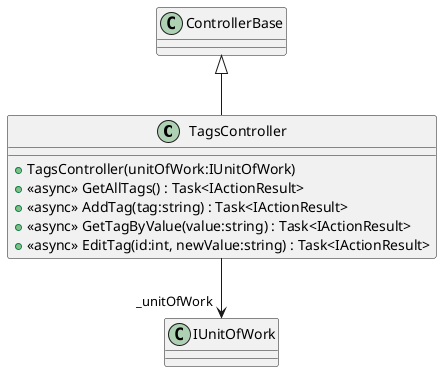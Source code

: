 @startuml
class TagsController {
    + TagsController(unitOfWork:IUnitOfWork)
    + <<async>> GetAllTags() : Task<IActionResult>
    + <<async>> AddTag(tag:string) : Task<IActionResult>
    + <<async>> GetTagByValue(value:string) : Task<IActionResult>
    + <<async>> EditTag(id:int, newValue:string) : Task<IActionResult>
}
ControllerBase <|-- TagsController
TagsController --> "_unitOfWork" IUnitOfWork
@enduml

